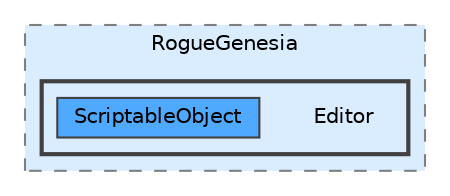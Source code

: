 digraph "Q:/IdleWave/Projet/Assets/Scripts/RogueGenesia/Editor"
{
 // LATEX_PDF_SIZE
  bgcolor="transparent";
  edge [fontname=Helvetica,fontsize=10,labelfontname=Helvetica,labelfontsize=10];
  node [fontname=Helvetica,fontsize=10,shape=box,height=0.2,width=0.4];
  compound=true
  subgraph clusterdir_d4c8a807693b39dbeba49ac8db2dc23a {
    graph [ bgcolor="#daedff", pencolor="grey50", label="RogueGenesia", fontname=Helvetica,fontsize=10 style="filled,dashed", URL="dir_d4c8a807693b39dbeba49ac8db2dc23a.html",tooltip=""]
  subgraph clusterdir_0c78605e08d238bbb3ef3075b40de07a {
    graph [ bgcolor="#daedff", pencolor="grey25", label="", fontname=Helvetica,fontsize=10 style="filled,bold", URL="dir_0c78605e08d238bbb3ef3075b40de07a.html",tooltip=""]
    dir_0c78605e08d238bbb3ef3075b40de07a [shape=plaintext, label="Editor"];
  dir_b1e8fd2c08569f34e21920115660853d [label="ScriptableObject", fillcolor="#4ea9ff", color="grey25", style="filled", URL="dir_b1e8fd2c08569f34e21920115660853d.html",tooltip=""];
  }
  }
}
